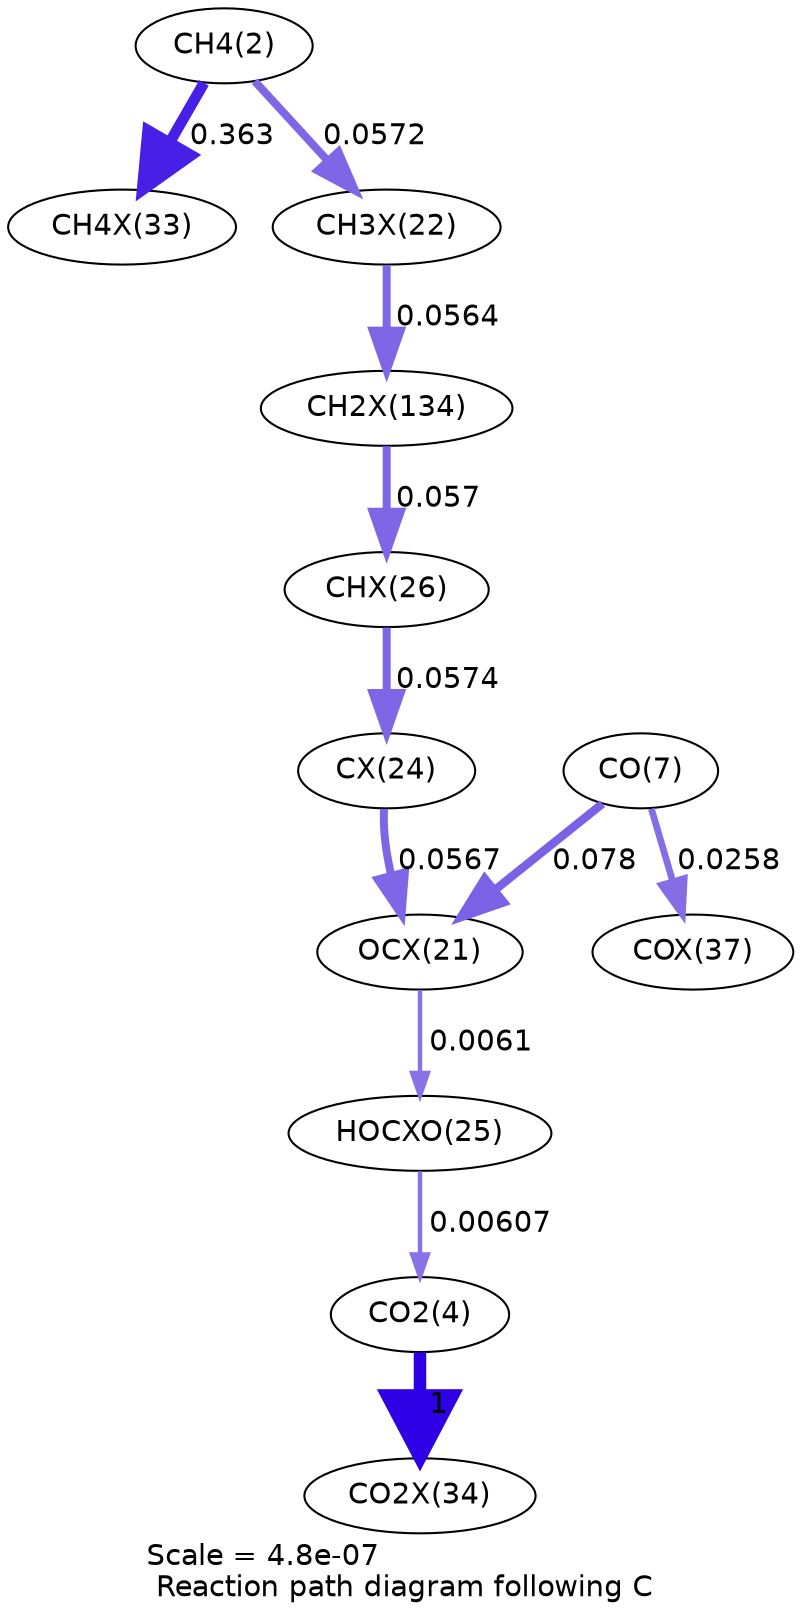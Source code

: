 digraph reaction_paths {
center=1;
s4 -> s32[fontname="Helvetica", penwidth=5.24, arrowsize=2.62, color="0.7, 0.863, 0.9"
, label=" 0.363"];
s4 -> s26[fontname="Helvetica", penwidth=3.84, arrowsize=1.92, color="0.7, 0.557, 0.9"
, label=" 0.0572"];
s26 -> s41[fontname="Helvetica", penwidth=3.83, arrowsize=1.91, color="0.7, 0.556, 0.9"
, label=" 0.0564"];
s41 -> s30[fontname="Helvetica", penwidth=3.84, arrowsize=1.92, color="0.7, 0.557, 0.9"
, label=" 0.057"];
s30 -> s28[fontname="Helvetica", penwidth=3.84, arrowsize=1.92, color="0.7, 0.557, 0.9"
, label=" 0.0574"];
s28 -> s25[fontname="Helvetica", penwidth=3.83, arrowsize=1.92, color="0.7, 0.557, 0.9"
, label=" 0.0567"];
s9 -> s25[fontname="Helvetica", penwidth=4.07, arrowsize=2.04, color="0.7, 0.578, 0.9"
, label=" 0.078"];
s9 -> s36[fontname="Helvetica", penwidth=3.24, arrowsize=1.62, color="0.7, 0.526, 0.9"
, label=" 0.0258"];
s25 -> s29[fontname="Helvetica", penwidth=2.15, arrowsize=1.08, color="0.7, 0.506, 0.9"
, label=" 0.0061"];
s29 -> s6[fontname="Helvetica", penwidth=2.15, arrowsize=1.07, color="0.7, 0.506, 0.9"
, label=" 0.00607"];
s6 -> s33[fontname="Helvetica", penwidth=6, arrowsize=3, color="0.7, 1.5, 0.9"
, label=" 1"];
s4 [ fontname="Helvetica", label="CH4(2)"];
s6 [ fontname="Helvetica", label="CO2(4)"];
s9 [ fontname="Helvetica", label="CO(7)"];
s25 [ fontname="Helvetica", label="OCX(21)"];
s26 [ fontname="Helvetica", label="CH3X(22)"];
s28 [ fontname="Helvetica", label="CX(24)"];
s29 [ fontname="Helvetica", label="HOCXO(25)"];
s30 [ fontname="Helvetica", label="CHX(26)"];
s32 [ fontname="Helvetica", label="CH4X(33)"];
s33 [ fontname="Helvetica", label="CO2X(34)"];
s36 [ fontname="Helvetica", label="COX(37)"];
s41 [ fontname="Helvetica", label="CH2X(134)"];
 label = "Scale = 4.8e-07\l Reaction path diagram following C";
 fontname = "Helvetica";
}
